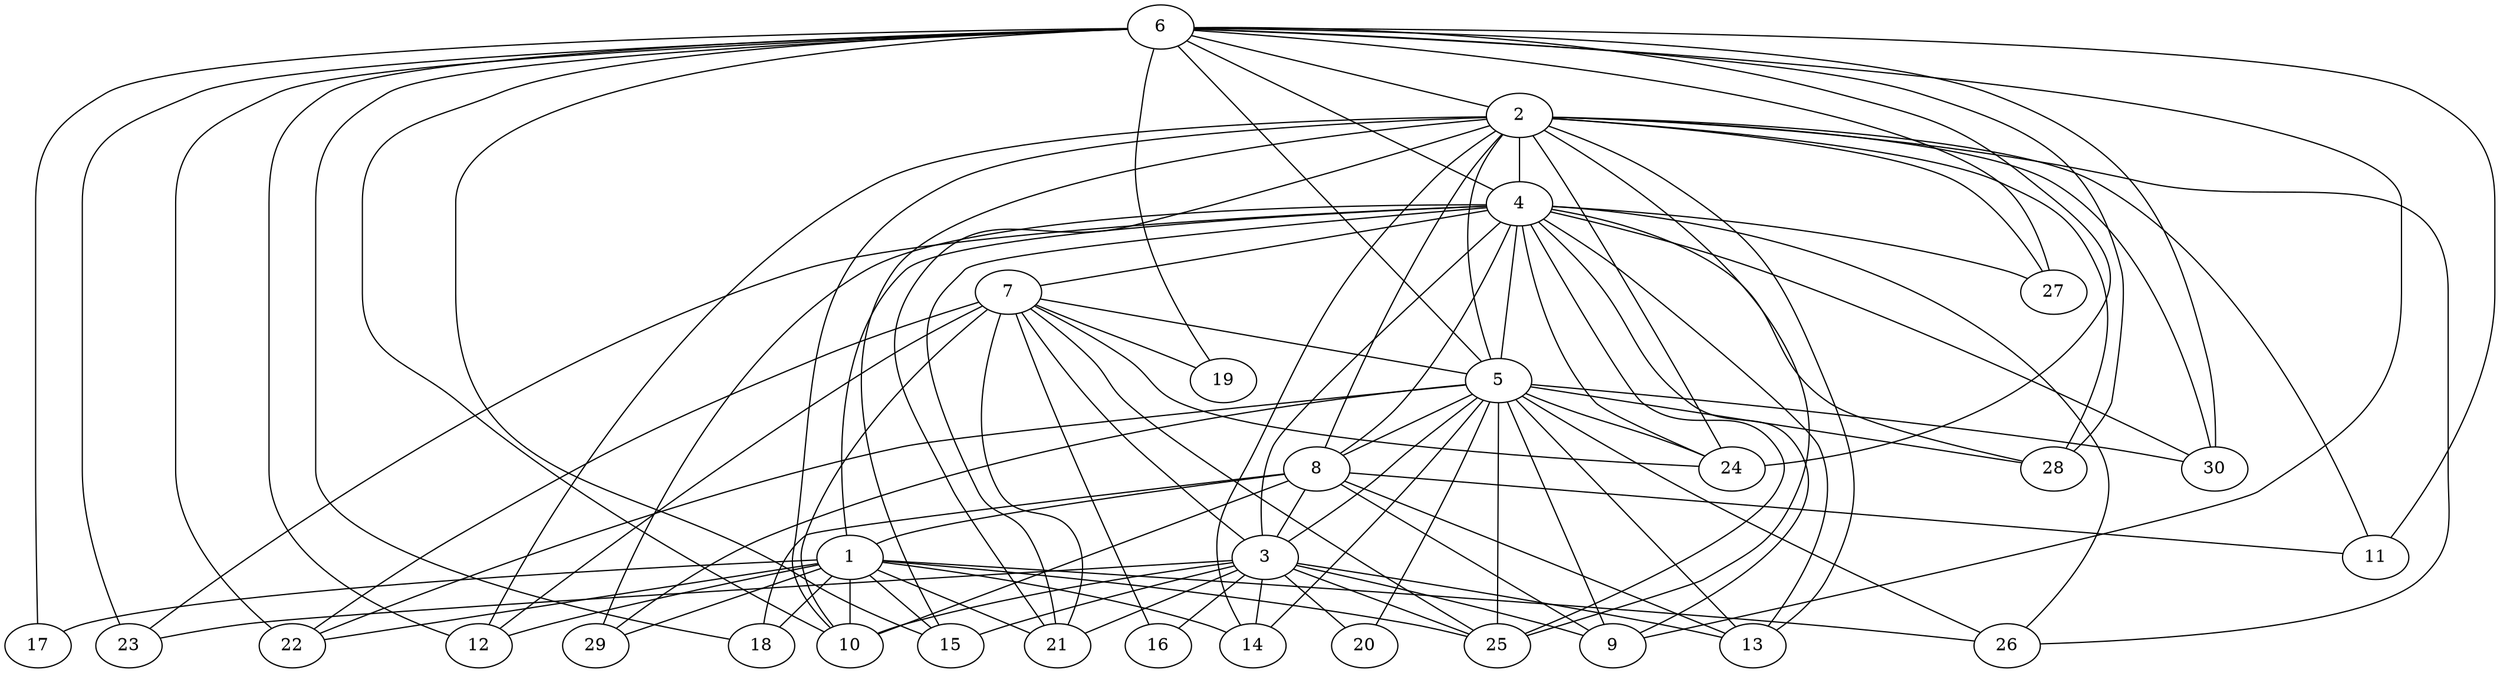 graph x {
1 -- 10
1 -- 12
1 -- 14
1 -- 15
1 -- 17
1 -- 18
1 -- 21
1 -- 22
1 -- 25
1 -- 26
1 -- 29
2 -- 4
2 -- 8
2 -- 10
2 -- 11
2 -- 12
2 -- 13
2 -- 14
2 -- 15
2 -- 21
2 -- 24
2 -- 25
2 -- 26
2 -- 27
2 -- 28
2 -- 30
3 -- 9
3 -- 10
3 -- 13
3 -- 14
3 -- 15
3 -- 16
3 -- 20
3 -- 21
3 -- 23
3 -- 25
4 -- 1
4 -- 3
4 -- 5
4 -- 7
4 -- 9
4 -- 13
4 -- 21
4 -- 23
4 -- 24
4 -- 25
4 -- 26
4 -- 27
4 -- 28
4 -- 29
4 -- 30
5 -- 2
5 -- 3
5 -- 8
5 -- 9
5 -- 13
5 -- 14
5 -- 20
5 -- 22
5 -- 24
5 -- 25
5 -- 26
5 -- 28
5 -- 29
5 -- 30
6 -- 2
6 -- 4
6 -- 5
6 -- 9
6 -- 10
6 -- 11
6 -- 12
6 -- 15
6 -- 17
6 -- 18
6 -- 19
6 -- 22
6 -- 23
6 -- 24
6 -- 27
6 -- 28
6 -- 30
7 -- 3
7 -- 5
7 -- 10
7 -- 12
7 -- 16
7 -- 19
7 -- 21
7 -- 22
7 -- 24
7 -- 25
8 -- 1
8 -- 3
8 -- 4
8 -- 9
8 -- 10
8 -- 11
8 -- 13
8 -- 18
}